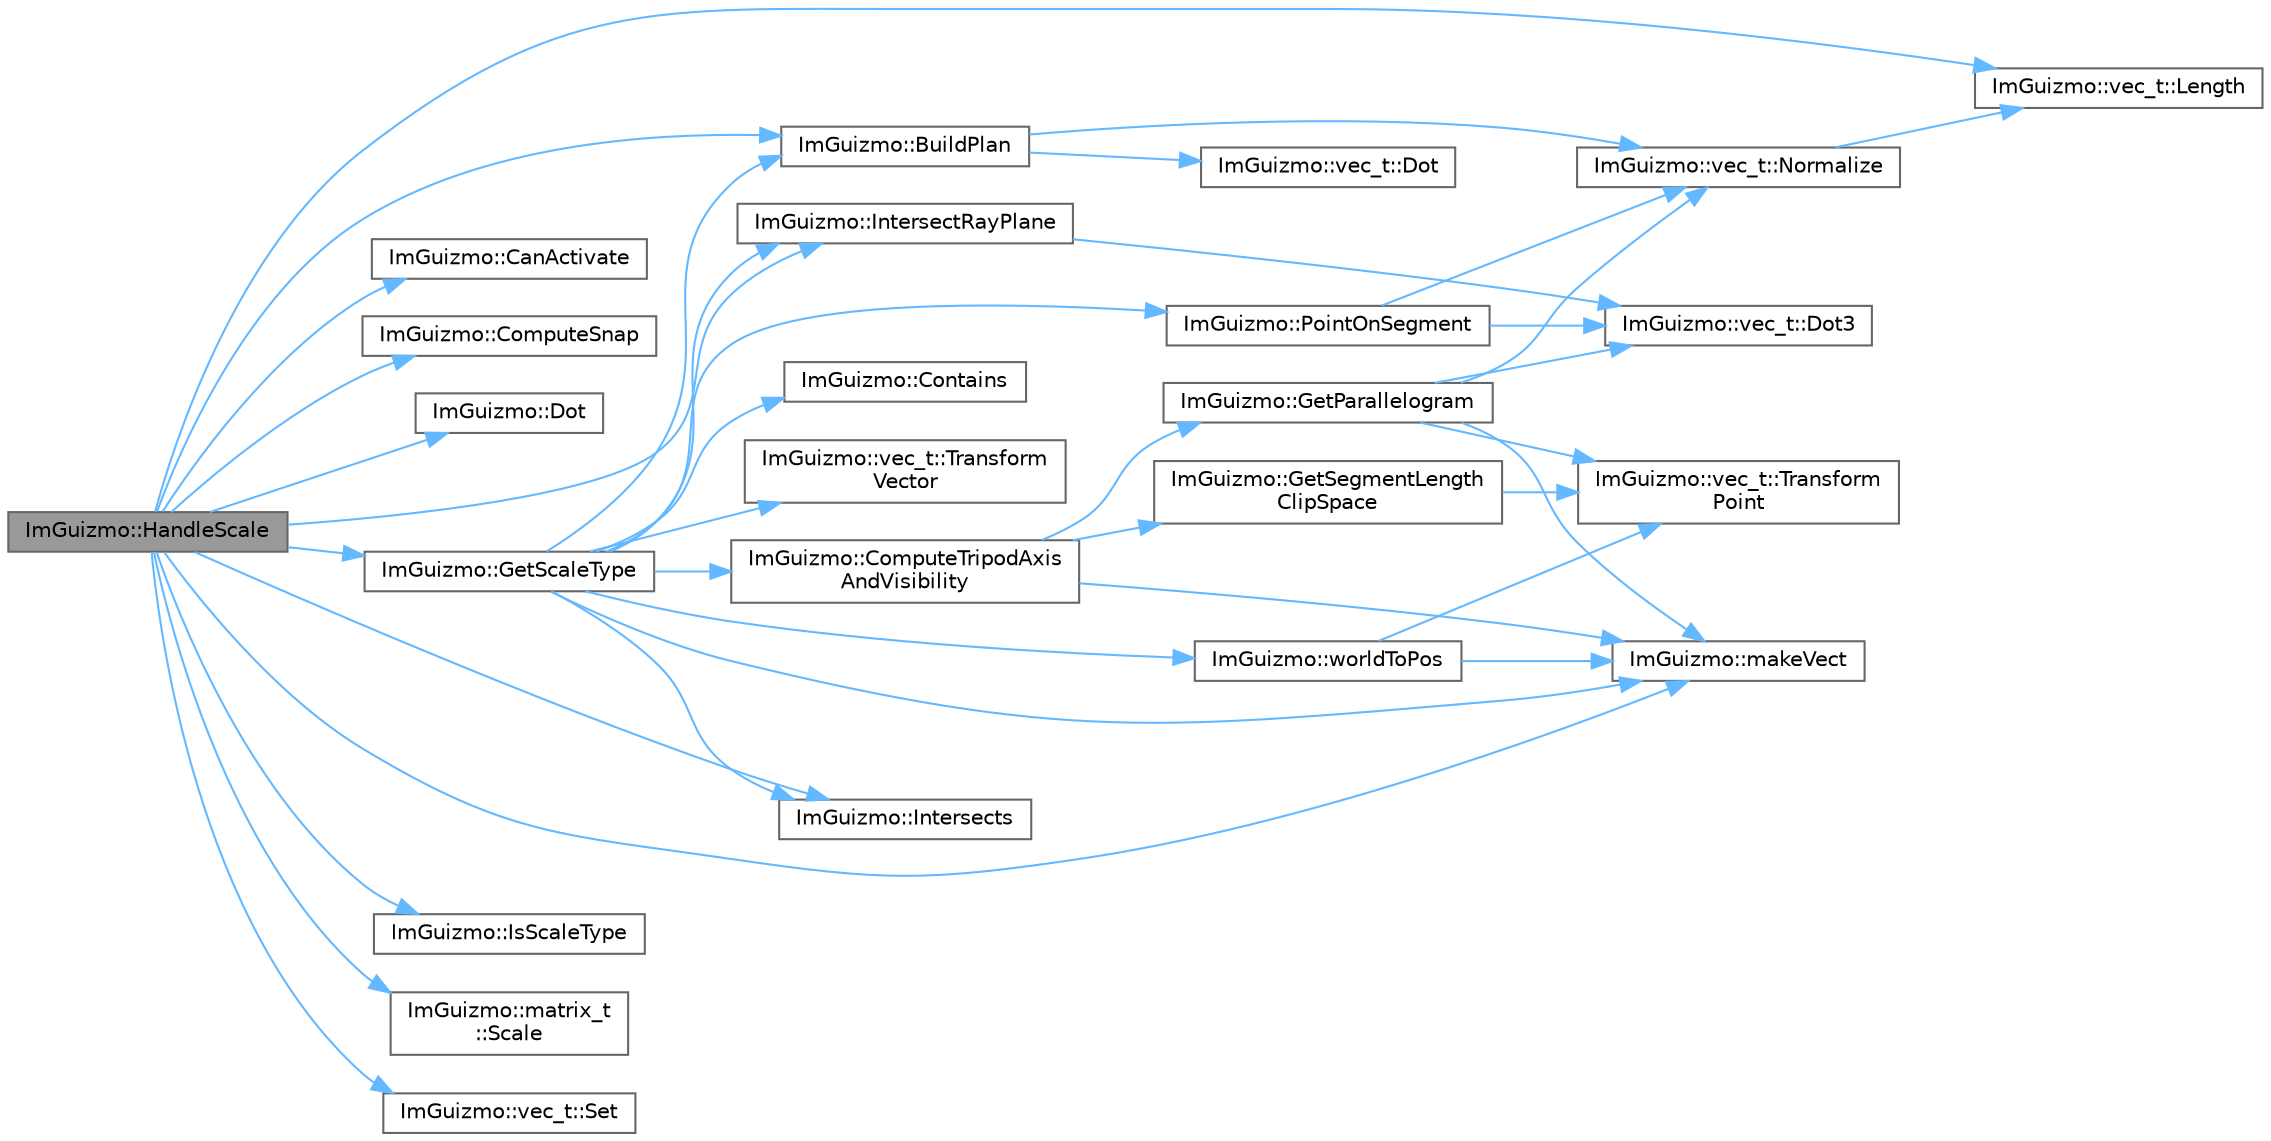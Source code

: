 digraph "ImGuizmo::HandleScale"
{
 // LATEX_PDF_SIZE
  bgcolor="transparent";
  edge [fontname=Helvetica,fontsize=10,labelfontname=Helvetica,labelfontsize=10];
  node [fontname=Helvetica,fontsize=10,shape=box,height=0.2,width=0.4];
  rankdir="LR";
  Node1 [id="Node000001",label="ImGuizmo::HandleScale",height=0.2,width=0.4,color="gray40", fillcolor="grey60", style="filled", fontcolor="black",tooltip=" "];
  Node1 -> Node2 [id="edge1_Node000001_Node000002",color="steelblue1",style="solid",tooltip=" "];
  Node2 [id="Node000002",label="ImGuizmo::BuildPlan",height=0.2,width=0.4,color="grey40", fillcolor="white", style="filled",URL="$namespace_im_guizmo.html#a9957d966cf6e46e6d9a9915d94c6bad9",tooltip=" "];
  Node2 -> Node3 [id="edge2_Node000002_Node000003",color="steelblue1",style="solid",tooltip=" "];
  Node3 [id="Node000003",label="ImGuizmo::vec_t::Dot",height=0.2,width=0.4,color="grey40", fillcolor="white", style="filled",URL="$struct_im_guizmo_1_1vec__t.html#a5114392eb0c3ffd869c2393465a01484",tooltip=" "];
  Node2 -> Node4 [id="edge3_Node000002_Node000004",color="steelblue1",style="solid",tooltip=" "];
  Node4 [id="Node000004",label="ImGuizmo::vec_t::Normalize",height=0.2,width=0.4,color="grey40", fillcolor="white", style="filled",URL="$struct_im_guizmo_1_1vec__t.html#af017b8aa014292dc855f180448a66579",tooltip=" "];
  Node4 -> Node5 [id="edge4_Node000004_Node000005",color="steelblue1",style="solid",tooltip=" "];
  Node5 [id="Node000005",label="ImGuizmo::vec_t::Length",height=0.2,width=0.4,color="grey40", fillcolor="white", style="filled",URL="$struct_im_guizmo_1_1vec__t.html#a5fdc55e19fe7a468751ab9a8a77ebf23",tooltip=" "];
  Node1 -> Node6 [id="edge5_Node000001_Node000006",color="steelblue1",style="solid",tooltip=" "];
  Node6 [id="Node000006",label="ImGuizmo::CanActivate",height=0.2,width=0.4,color="grey40", fillcolor="white", style="filled",URL="$namespace_im_guizmo.html#aa077cf24bd11603c77ab04278ddc18f4",tooltip=" "];
  Node1 -> Node7 [id="edge6_Node000001_Node000007",color="steelblue1",style="solid",tooltip=" "];
  Node7 [id="Node000007",label="ImGuizmo::ComputeSnap",height=0.2,width=0.4,color="grey40", fillcolor="white", style="filled",URL="$namespace_im_guizmo.html#a92bcd3b47781cb634bf55b63d22ba31e",tooltip=" "];
  Node1 -> Node8 [id="edge7_Node000001_Node000008",color="steelblue1",style="solid",tooltip=" "];
  Node8 [id="Node000008",label="ImGuizmo::Dot",height=0.2,width=0.4,color="grey40", fillcolor="white", style="filled",URL="$namespace_im_guizmo.html#aaf7169590757c87a75b7ea5e55bb1e9c",tooltip=" "];
  Node1 -> Node9 [id="edge8_Node000001_Node000009",color="steelblue1",style="solid",tooltip=" "];
  Node9 [id="Node000009",label="ImGuizmo::GetScaleType",height=0.2,width=0.4,color="grey40", fillcolor="white", style="filled",URL="$namespace_im_guizmo.html#a3ede5ee996368759c6cfb2266b5500e1",tooltip=" "];
  Node9 -> Node2 [id="edge9_Node000009_Node000002",color="steelblue1",style="solid",tooltip=" "];
  Node9 -> Node10 [id="edge10_Node000009_Node000010",color="steelblue1",style="solid",tooltip=" "];
  Node10 [id="Node000010",label="ImGuizmo::ComputeTripodAxis\lAndVisibility",height=0.2,width=0.4,color="grey40", fillcolor="white", style="filled",URL="$namespace_im_guizmo.html#abf64e5189af3402036c3bc58b91a48df",tooltip=" "];
  Node10 -> Node11 [id="edge11_Node000010_Node000011",color="steelblue1",style="solid",tooltip=" "];
  Node11 [id="Node000011",label="ImGuizmo::GetParallelogram",height=0.2,width=0.4,color="grey40", fillcolor="white", style="filled",URL="$namespace_im_guizmo.html#a6c9d9890fd2ec8a222b526c1f5290e10",tooltip=" "];
  Node11 -> Node12 [id="edge12_Node000011_Node000012",color="steelblue1",style="solid",tooltip=" "];
  Node12 [id="Node000012",label="ImGuizmo::vec_t::Dot3",height=0.2,width=0.4,color="grey40", fillcolor="white", style="filled",URL="$struct_im_guizmo_1_1vec__t.html#af69c3a1f7a5816939c1d19cb4c7ebf76",tooltip=" "];
  Node11 -> Node13 [id="edge13_Node000011_Node000013",color="steelblue1",style="solid",tooltip=" "];
  Node13 [id="Node000013",label="ImGuizmo::makeVect",height=0.2,width=0.4,color="grey40", fillcolor="white", style="filled",URL="$namespace_im_guizmo.html#a640be01f179c80230cd4b7ee9b298456",tooltip=" "];
  Node11 -> Node4 [id="edge14_Node000011_Node000004",color="steelblue1",style="solid",tooltip=" "];
  Node11 -> Node14 [id="edge15_Node000011_Node000014",color="steelblue1",style="solid",tooltip=" "];
  Node14 [id="Node000014",label="ImGuizmo::vec_t::Transform\lPoint",height=0.2,width=0.4,color="grey40", fillcolor="white", style="filled",URL="$struct_im_guizmo_1_1vec__t.html#a904cb32e9200475ae5a9f5c918816dc2",tooltip=" "];
  Node10 -> Node15 [id="edge16_Node000010_Node000015",color="steelblue1",style="solid",tooltip=" "];
  Node15 [id="Node000015",label="ImGuizmo::GetSegmentLength\lClipSpace",height=0.2,width=0.4,color="grey40", fillcolor="white", style="filled",URL="$namespace_im_guizmo.html#a672e34453f8e0303f8d268e29422fe1d",tooltip=" "];
  Node15 -> Node14 [id="edge17_Node000015_Node000014",color="steelblue1",style="solid",tooltip=" "];
  Node10 -> Node13 [id="edge18_Node000010_Node000013",color="steelblue1",style="solid",tooltip=" "];
  Node9 -> Node16 [id="edge19_Node000009_Node000016",color="steelblue1",style="solid",tooltip=" "];
  Node16 [id="Node000016",label="ImGuizmo::Contains",height=0.2,width=0.4,color="grey40", fillcolor="white", style="filled",URL="$namespace_im_guizmo.html#a495d241625c731c03be4b3a764dae2d0",tooltip=" "];
  Node9 -> Node17 [id="edge20_Node000009_Node000017",color="steelblue1",style="solid",tooltip=" "];
  Node17 [id="Node000017",label="ImGuizmo::IntersectRayPlane",height=0.2,width=0.4,color="grey40", fillcolor="white", style="filled",URL="$namespace_im_guizmo.html#afcffd45f3c36d533705237a661a4b332",tooltip=" "];
  Node17 -> Node12 [id="edge21_Node000017_Node000012",color="steelblue1",style="solid",tooltip=" "];
  Node9 -> Node18 [id="edge22_Node000009_Node000018",color="steelblue1",style="solid",tooltip=" "];
  Node18 [id="Node000018",label="ImGuizmo::Intersects",height=0.2,width=0.4,color="grey40", fillcolor="white", style="filled",URL="$namespace_im_guizmo.html#a1ab785a4193bf54632444d3fa34890be",tooltip=" "];
  Node9 -> Node13 [id="edge23_Node000009_Node000013",color="steelblue1",style="solid",tooltip=" "];
  Node9 -> Node19 [id="edge24_Node000009_Node000019",color="steelblue1",style="solid",tooltip=" "];
  Node19 [id="Node000019",label="ImGuizmo::PointOnSegment",height=0.2,width=0.4,color="grey40", fillcolor="white", style="filled",URL="$namespace_im_guizmo.html#afa103333ff11245ca16915bf610f2911",tooltip=" "];
  Node19 -> Node12 [id="edge25_Node000019_Node000012",color="steelblue1",style="solid",tooltip=" "];
  Node19 -> Node4 [id="edge26_Node000019_Node000004",color="steelblue1",style="solid",tooltip=" "];
  Node9 -> Node20 [id="edge27_Node000009_Node000020",color="steelblue1",style="solid",tooltip=" "];
  Node20 [id="Node000020",label="ImGuizmo::vec_t::Transform\lVector",height=0.2,width=0.4,color="grey40", fillcolor="white", style="filled",URL="$struct_im_guizmo_1_1vec__t.html#af803c601b07db954f6df8e40b056bded",tooltip=" "];
  Node9 -> Node21 [id="edge28_Node000009_Node000021",color="steelblue1",style="solid",tooltip=" "];
  Node21 [id="Node000021",label="ImGuizmo::worldToPos",height=0.2,width=0.4,color="grey40", fillcolor="white", style="filled",URL="$namespace_im_guizmo.html#abb3202afd314281c19295b1ba03f9665",tooltip=" "];
  Node21 -> Node13 [id="edge29_Node000021_Node000013",color="steelblue1",style="solid",tooltip=" "];
  Node21 -> Node14 [id="edge30_Node000021_Node000014",color="steelblue1",style="solid",tooltip=" "];
  Node1 -> Node17 [id="edge31_Node000001_Node000017",color="steelblue1",style="solid",tooltip=" "];
  Node1 -> Node18 [id="edge32_Node000001_Node000018",color="steelblue1",style="solid",tooltip=" "];
  Node1 -> Node22 [id="edge33_Node000001_Node000022",color="steelblue1",style="solid",tooltip=" "];
  Node22 [id="Node000022",label="ImGuizmo::IsScaleType",height=0.2,width=0.4,color="grey40", fillcolor="white", style="filled",URL="$namespace_im_guizmo.html#a156f97e63c38a240bff78bf8aa05b6af",tooltip=" "];
  Node1 -> Node5 [id="edge34_Node000001_Node000005",color="steelblue1",style="solid",tooltip=" "];
  Node1 -> Node13 [id="edge35_Node000001_Node000013",color="steelblue1",style="solid",tooltip=" "];
  Node1 -> Node23 [id="edge36_Node000001_Node000023",color="steelblue1",style="solid",tooltip=" "];
  Node23 [id="Node000023",label="ImGuizmo::matrix_t\l::Scale",height=0.2,width=0.4,color="grey40", fillcolor="white", style="filled",URL="$struct_im_guizmo_1_1matrix__t.html#aacc1c879e8fe430e3fd2f0cb7c15b8aa",tooltip=" "];
  Node1 -> Node24 [id="edge37_Node000001_Node000024",color="steelblue1",style="solid",tooltip=" "];
  Node24 [id="Node000024",label="ImGuizmo::vec_t::Set",height=0.2,width=0.4,color="grey40", fillcolor="white", style="filled",URL="$struct_im_guizmo_1_1vec__t.html#a3a9bbf64bfa707364b68813dd46a5d5b",tooltip=" "];
}
